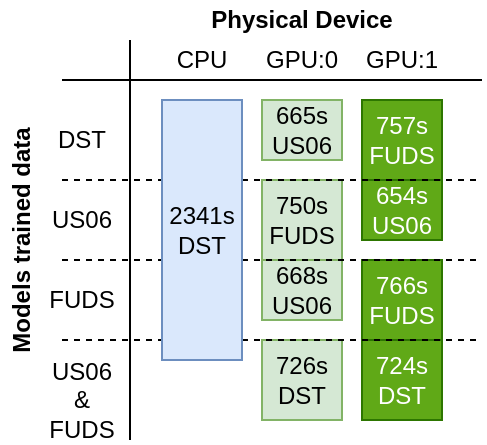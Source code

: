 <mxfile version="14.9.5" type="google"><diagram id="lInAv-fBa5NMa8ZkO5l4" name="Page-1"><mxGraphModel dx="1367" dy="1057" grid="1" gridSize="10" guides="1" tooltips="1" connect="1" arrows="1" fold="1" page="1" pageScale="1" pageWidth="413" pageHeight="583" math="0" shadow="0"><root><mxCell id="0"/><mxCell id="1" parent="0"/><mxCell id="50RyhgkyfQNuZoALR4Y_-1" value="CPU" style="text;html=1;strokeColor=none;fillColor=none;align=center;verticalAlign=middle;whiteSpace=wrap;rounded=0;shadow=0;" vertex="1" parent="1"><mxGeometry x="120" y="60" width="40" height="20" as="geometry"/></mxCell><mxCell id="50RyhgkyfQNuZoALR4Y_-2" value="GPU:0" style="text;html=1;strokeColor=none;fillColor=none;align=center;verticalAlign=middle;whiteSpace=wrap;rounded=0;shadow=0;" vertex="1" parent="1"><mxGeometry x="170" y="60" width="40" height="20" as="geometry"/></mxCell><mxCell id="50RyhgkyfQNuZoALR4Y_-3" value="GPU:1" style="text;html=1;strokeColor=none;fillColor=none;align=center;verticalAlign=middle;whiteSpace=wrap;rounded=0;shadow=0;" vertex="1" parent="1"><mxGeometry x="220" y="60" width="40" height="20" as="geometry"/></mxCell><mxCell id="50RyhgkyfQNuZoALR4Y_-4" value="" style="endArrow=none;html=1;shadow=0;" edge="1" parent="1"><mxGeometry width="50" height="50" relative="1" as="geometry"><mxPoint x="104" y="260" as="sourcePoint"/><mxPoint x="104" y="60" as="targetPoint"/></mxGeometry></mxCell><mxCell id="50RyhgkyfQNuZoALR4Y_-6" value="" style="endArrow=none;html=1;shadow=0;" edge="1" parent="1"><mxGeometry width="50" height="50" relative="1" as="geometry"><mxPoint x="70" y="80" as="sourcePoint"/><mxPoint x="280" y="80" as="targetPoint"/></mxGeometry></mxCell><mxCell id="50RyhgkyfQNuZoALR4Y_-8" value="&lt;div&gt;665s&lt;/div&gt;&lt;div&gt;US06&lt;br&gt;&lt;/div&gt;" style="rounded=0;whiteSpace=wrap;html=1;fillColor=#d5e8d4;strokeColor=#82b366;shadow=0;" vertex="1" parent="1"><mxGeometry x="170" y="90" width="40" height="30" as="geometry"/></mxCell><mxCell id="50RyhgkyfQNuZoALR4Y_-9" value="&lt;div&gt;757s&lt;/div&gt;&lt;div&gt;FUDS&lt;br&gt;&lt;/div&gt;" style="rounded=0;whiteSpace=wrap;html=1;fillColor=#60a917;strokeColor=#2D7600;fontColor=#ffffff;shadow=0;" vertex="1" parent="1"><mxGeometry x="220" y="90" width="40" height="40" as="geometry"/></mxCell><mxCell id="50RyhgkyfQNuZoALR4Y_-10" value="&lt;div&gt;750s&lt;/div&gt;&lt;div&gt;FUDS&lt;br&gt;&lt;/div&gt;" style="rounded=0;whiteSpace=wrap;html=1;fillColor=#d5e8d4;strokeColor=#82b366;shadow=0;" vertex="1" parent="1"><mxGeometry x="170" y="130" width="40" height="40" as="geometry"/></mxCell><mxCell id="50RyhgkyfQNuZoALR4Y_-11" value="&lt;div&gt;654s&lt;/div&gt;&lt;div&gt;US06&lt;br&gt;&lt;/div&gt;" style="rounded=0;whiteSpace=wrap;html=1;fillColor=#60a917;strokeColor=#2D7600;fontColor=#ffffff;shadow=0;" vertex="1" parent="1"><mxGeometry x="220" y="130" width="40" height="30" as="geometry"/></mxCell><mxCell id="50RyhgkyfQNuZoALR4Y_-12" value="&lt;div&gt;766s&lt;/div&gt;&lt;div&gt;FUDS&lt;br&gt;&lt;/div&gt;" style="rounded=0;whiteSpace=wrap;html=1;fillColor=#60a917;strokeColor=#2D7600;fontColor=#ffffff;shadow=0;" vertex="1" parent="1"><mxGeometry x="220" y="170" width="40" height="40" as="geometry"/></mxCell><mxCell id="50RyhgkyfQNuZoALR4Y_-13" value="&lt;div&gt;668s&lt;/div&gt;&lt;div&gt;US06&lt;br&gt;&lt;/div&gt;" style="rounded=0;whiteSpace=wrap;html=1;fillColor=#d5e8d4;strokeColor=#82b366;shadow=0;" vertex="1" parent="1"><mxGeometry x="170" y="170" width="40" height="30" as="geometry"/></mxCell><mxCell id="50RyhgkyfQNuZoALR4Y_-19" value="&lt;div&gt;726s&lt;/div&gt;&lt;div&gt;DST&lt;br&gt;&lt;/div&gt;" style="rounded=0;whiteSpace=wrap;html=1;fillColor=#d5e8d4;strokeColor=#82b366;shadow=0;" vertex="1" parent="1"><mxGeometry x="170" y="210" width="40" height="40" as="geometry"/></mxCell><mxCell id="50RyhgkyfQNuZoALR4Y_-20" value="724s&lt;div&gt;DST&lt;br&gt;&lt;/div&gt;" style="rounded=0;whiteSpace=wrap;html=1;fillColor=#60a917;strokeColor=#2D7600;fontColor=#ffffff;shadow=0;" vertex="1" parent="1"><mxGeometry x="220" y="210" width="40" height="40" as="geometry"/></mxCell><mxCell id="50RyhgkyfQNuZoALR4Y_-21" value="&lt;b&gt;Physical Device&lt;/b&gt;" style="text;html=1;strokeColor=none;fillColor=none;align=center;verticalAlign=middle;whiteSpace=wrap;rounded=0;shadow=0;" vertex="1" parent="1"><mxGeometry x="120" y="40" width="140" height="20" as="geometry"/></mxCell><mxCell id="50RyhgkyfQNuZoALR4Y_-16" value="" style="endArrow=none;dashed=1;html=1;shadow=0;" edge="1" parent="1"><mxGeometry width="50" height="50" relative="1" as="geometry"><mxPoint x="70" y="130" as="sourcePoint"/><mxPoint x="280" y="130" as="targetPoint"/></mxGeometry></mxCell><mxCell id="50RyhgkyfQNuZoALR4Y_-17" value="" style="endArrow=none;dashed=1;html=1;shadow=0;" edge="1" parent="1"><mxGeometry width="50" height="50" relative="1" as="geometry"><mxPoint x="70" y="170" as="sourcePoint"/><mxPoint x="280" y="170" as="targetPoint"/></mxGeometry></mxCell><mxCell id="50RyhgkyfQNuZoALR4Y_-18" value="" style="endArrow=none;dashed=1;html=1;shadow=0;" edge="1" parent="1"><mxGeometry width="50" height="50" relative="1" as="geometry"><mxPoint x="70" y="210" as="sourcePoint"/><mxPoint x="280" y="210" as="targetPoint"/></mxGeometry></mxCell><mxCell id="50RyhgkyfQNuZoALR4Y_-5" value="&lt;div&gt;2341s&lt;/div&gt;&lt;div&gt;DST&lt;br&gt;&lt;/div&gt;" style="rounded=0;whiteSpace=wrap;html=1;fillColor=#dae8fc;strokeColor=#6c8ebf;shadow=0;" vertex="1" parent="1"><mxGeometry x="120" y="90" width="40" height="130" as="geometry"/></mxCell><mxCell id="50RyhgkyfQNuZoALR4Y_-22" value="DST" style="text;html=1;strokeColor=none;fillColor=none;align=center;verticalAlign=middle;whiteSpace=wrap;rounded=0;shadow=0;" vertex="1" parent="1"><mxGeometry x="60" y="100" width="40" height="20" as="geometry"/></mxCell><mxCell id="50RyhgkyfQNuZoALR4Y_-23" value="US06" style="text;html=1;strokeColor=none;fillColor=none;align=center;verticalAlign=middle;whiteSpace=wrap;rounded=0;shadow=0;" vertex="1" parent="1"><mxGeometry x="60" y="140" width="40" height="20" as="geometry"/></mxCell><mxCell id="50RyhgkyfQNuZoALR4Y_-24" value="FUDS" style="text;html=1;strokeColor=none;fillColor=none;align=center;verticalAlign=middle;whiteSpace=wrap;rounded=0;shadow=0;" vertex="1" parent="1"><mxGeometry x="60" y="180" width="40" height="20" as="geometry"/></mxCell><mxCell id="50RyhgkyfQNuZoALR4Y_-25" value="&lt;div&gt;US06&lt;/div&gt;&lt;div&gt;&amp;amp;&lt;br&gt;&lt;/div&gt;&lt;div&gt;FUDS&lt;/div&gt;" style="text;html=1;strokeColor=none;fillColor=none;align=center;verticalAlign=middle;whiteSpace=wrap;rounded=0;shadow=0;" vertex="1" parent="1"><mxGeometry x="60" y="230" width="40" height="20" as="geometry"/></mxCell><mxCell id="50RyhgkyfQNuZoALR4Y_-26" value="&lt;b&gt;Models trained data&lt;/b&gt;" style="text;html=1;strokeColor=none;fillColor=none;align=center;verticalAlign=middle;whiteSpace=wrap;rounded=0;rotation=270;shadow=0;" vertex="1" parent="1"><mxGeometry x="-20" y="150" width="140" height="20" as="geometry"/></mxCell></root></mxGraphModel></diagram></mxfile>